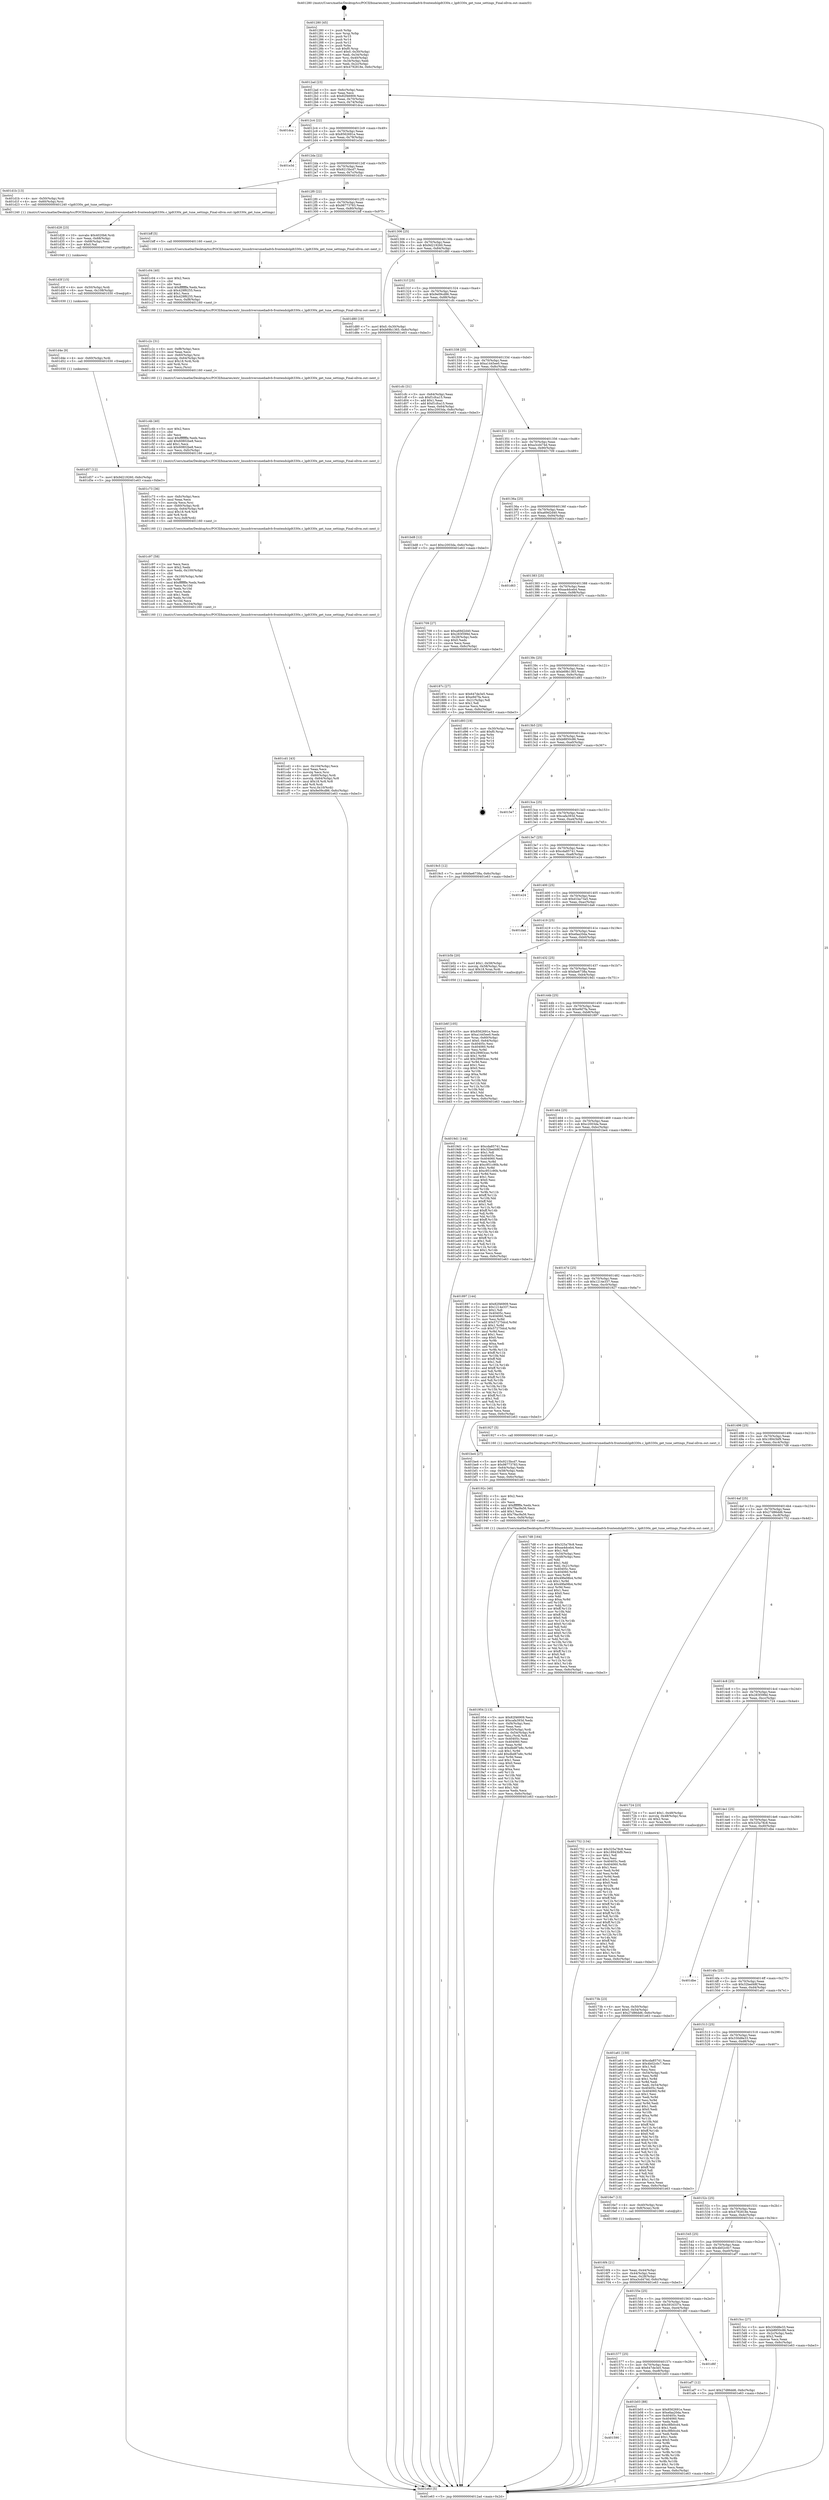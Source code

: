 digraph "0x401280" {
  label = "0x401280 (/mnt/c/Users/mathe/Desktop/tcc/POCII/binaries/extr_linuxdriversmediadvb-frontendslgdt330x.c_lgdt330x_get_tune_settings_Final-ollvm.out::main(0))"
  labelloc = "t"
  node[shape=record]

  Entry [label="",width=0.3,height=0.3,shape=circle,fillcolor=black,style=filled]
  "0x4012ad" [label="{
     0x4012ad [23]\l
     | [instrs]\l
     &nbsp;&nbsp;0x4012ad \<+3\>: mov -0x6c(%rbp),%eax\l
     &nbsp;&nbsp;0x4012b0 \<+2\>: mov %eax,%ecx\l
     &nbsp;&nbsp;0x4012b2 \<+6\>: sub $0x82f46909,%ecx\l
     &nbsp;&nbsp;0x4012b8 \<+3\>: mov %eax,-0x70(%rbp)\l
     &nbsp;&nbsp;0x4012bb \<+3\>: mov %ecx,-0x74(%rbp)\l
     &nbsp;&nbsp;0x4012be \<+6\>: je 0000000000401dca \<main+0xb4a\>\l
  }"]
  "0x401dca" [label="{
     0x401dca\l
  }", style=dashed]
  "0x4012c4" [label="{
     0x4012c4 [22]\l
     | [instrs]\l
     &nbsp;&nbsp;0x4012c4 \<+5\>: jmp 00000000004012c9 \<main+0x49\>\l
     &nbsp;&nbsp;0x4012c9 \<+3\>: mov -0x70(%rbp),%eax\l
     &nbsp;&nbsp;0x4012cc \<+5\>: sub $0x8562691e,%eax\l
     &nbsp;&nbsp;0x4012d1 \<+3\>: mov %eax,-0x78(%rbp)\l
     &nbsp;&nbsp;0x4012d4 \<+6\>: je 0000000000401e3d \<main+0xbbd\>\l
  }"]
  Exit [label="",width=0.3,height=0.3,shape=circle,fillcolor=black,style=filled,peripheries=2]
  "0x401e3d" [label="{
     0x401e3d\l
  }", style=dashed]
  "0x4012da" [label="{
     0x4012da [22]\l
     | [instrs]\l
     &nbsp;&nbsp;0x4012da \<+5\>: jmp 00000000004012df \<main+0x5f\>\l
     &nbsp;&nbsp;0x4012df \<+3\>: mov -0x70(%rbp),%eax\l
     &nbsp;&nbsp;0x4012e2 \<+5\>: sub $0x9215bcd7,%eax\l
     &nbsp;&nbsp;0x4012e7 \<+3\>: mov %eax,-0x7c(%rbp)\l
     &nbsp;&nbsp;0x4012ea \<+6\>: je 0000000000401d1b \<main+0xa9b\>\l
  }"]
  "0x401d57" [label="{
     0x401d57 [12]\l
     | [instrs]\l
     &nbsp;&nbsp;0x401d57 \<+7\>: movl $0x9d219260,-0x6c(%rbp)\l
     &nbsp;&nbsp;0x401d5e \<+5\>: jmp 0000000000401e63 \<main+0xbe3\>\l
  }"]
  "0x401d1b" [label="{
     0x401d1b [13]\l
     | [instrs]\l
     &nbsp;&nbsp;0x401d1b \<+4\>: mov -0x50(%rbp),%rdi\l
     &nbsp;&nbsp;0x401d1f \<+4\>: mov -0x60(%rbp),%rsi\l
     &nbsp;&nbsp;0x401d23 \<+5\>: call 0000000000401240 \<lgdt330x_get_tune_settings\>\l
     | [calls]\l
     &nbsp;&nbsp;0x401240 \{1\} (/mnt/c/Users/mathe/Desktop/tcc/POCII/binaries/extr_linuxdriversmediadvb-frontendslgdt330x.c_lgdt330x_get_tune_settings_Final-ollvm.out::lgdt330x_get_tune_settings)\l
  }"]
  "0x4012f0" [label="{
     0x4012f0 [22]\l
     | [instrs]\l
     &nbsp;&nbsp;0x4012f0 \<+5\>: jmp 00000000004012f5 \<main+0x75\>\l
     &nbsp;&nbsp;0x4012f5 \<+3\>: mov -0x70(%rbp),%eax\l
     &nbsp;&nbsp;0x4012f8 \<+5\>: sub $0x98773783,%eax\l
     &nbsp;&nbsp;0x4012fd \<+3\>: mov %eax,-0x80(%rbp)\l
     &nbsp;&nbsp;0x401300 \<+6\>: je 0000000000401bff \<main+0x97f\>\l
  }"]
  "0x401d4e" [label="{
     0x401d4e [9]\l
     | [instrs]\l
     &nbsp;&nbsp;0x401d4e \<+4\>: mov -0x60(%rbp),%rdi\l
     &nbsp;&nbsp;0x401d52 \<+5\>: call 0000000000401030 \<free@plt\>\l
     | [calls]\l
     &nbsp;&nbsp;0x401030 \{1\} (unknown)\l
  }"]
  "0x401bff" [label="{
     0x401bff [5]\l
     | [instrs]\l
     &nbsp;&nbsp;0x401bff \<+5\>: call 0000000000401160 \<next_i\>\l
     | [calls]\l
     &nbsp;&nbsp;0x401160 \{1\} (/mnt/c/Users/mathe/Desktop/tcc/POCII/binaries/extr_linuxdriversmediadvb-frontendslgdt330x.c_lgdt330x_get_tune_settings_Final-ollvm.out::next_i)\l
  }"]
  "0x401306" [label="{
     0x401306 [25]\l
     | [instrs]\l
     &nbsp;&nbsp;0x401306 \<+5\>: jmp 000000000040130b \<main+0x8b\>\l
     &nbsp;&nbsp;0x40130b \<+3\>: mov -0x70(%rbp),%eax\l
     &nbsp;&nbsp;0x40130e \<+5\>: sub $0x9d219260,%eax\l
     &nbsp;&nbsp;0x401313 \<+6\>: mov %eax,-0x84(%rbp)\l
     &nbsp;&nbsp;0x401319 \<+6\>: je 0000000000401d80 \<main+0xb00\>\l
  }"]
  "0x401d3f" [label="{
     0x401d3f [15]\l
     | [instrs]\l
     &nbsp;&nbsp;0x401d3f \<+4\>: mov -0x50(%rbp),%rdi\l
     &nbsp;&nbsp;0x401d43 \<+6\>: mov %eax,-0x108(%rbp)\l
     &nbsp;&nbsp;0x401d49 \<+5\>: call 0000000000401030 \<free@plt\>\l
     | [calls]\l
     &nbsp;&nbsp;0x401030 \{1\} (unknown)\l
  }"]
  "0x401d80" [label="{
     0x401d80 [19]\l
     | [instrs]\l
     &nbsp;&nbsp;0x401d80 \<+7\>: movl $0x0,-0x30(%rbp)\l
     &nbsp;&nbsp;0x401d87 \<+7\>: movl $0xb69b1365,-0x6c(%rbp)\l
     &nbsp;&nbsp;0x401d8e \<+5\>: jmp 0000000000401e63 \<main+0xbe3\>\l
  }"]
  "0x40131f" [label="{
     0x40131f [25]\l
     | [instrs]\l
     &nbsp;&nbsp;0x40131f \<+5\>: jmp 0000000000401324 \<main+0xa4\>\l
     &nbsp;&nbsp;0x401324 \<+3\>: mov -0x70(%rbp),%eax\l
     &nbsp;&nbsp;0x401327 \<+5\>: sub $0x9e09cd86,%eax\l
     &nbsp;&nbsp;0x40132c \<+6\>: mov %eax,-0x88(%rbp)\l
     &nbsp;&nbsp;0x401332 \<+6\>: je 0000000000401cfc \<main+0xa7c\>\l
  }"]
  "0x401d28" [label="{
     0x401d28 [23]\l
     | [instrs]\l
     &nbsp;&nbsp;0x401d28 \<+10\>: movabs $0x4020b6,%rdi\l
     &nbsp;&nbsp;0x401d32 \<+3\>: mov %eax,-0x68(%rbp)\l
     &nbsp;&nbsp;0x401d35 \<+3\>: mov -0x68(%rbp),%esi\l
     &nbsp;&nbsp;0x401d38 \<+2\>: mov $0x0,%al\l
     &nbsp;&nbsp;0x401d3a \<+5\>: call 0000000000401040 \<printf@plt\>\l
     | [calls]\l
     &nbsp;&nbsp;0x401040 \{1\} (unknown)\l
  }"]
  "0x401cfc" [label="{
     0x401cfc [31]\l
     | [instrs]\l
     &nbsp;&nbsp;0x401cfc \<+3\>: mov -0x64(%rbp),%eax\l
     &nbsp;&nbsp;0x401cff \<+5\>: sub $0xf1cfca15,%eax\l
     &nbsp;&nbsp;0x401d04 \<+3\>: add $0x1,%eax\l
     &nbsp;&nbsp;0x401d07 \<+5\>: add $0xf1cfca15,%eax\l
     &nbsp;&nbsp;0x401d0c \<+3\>: mov %eax,-0x64(%rbp)\l
     &nbsp;&nbsp;0x401d0f \<+7\>: movl $0xc2003da,-0x6c(%rbp)\l
     &nbsp;&nbsp;0x401d16 \<+5\>: jmp 0000000000401e63 \<main+0xbe3\>\l
  }"]
  "0x401338" [label="{
     0x401338 [25]\l
     | [instrs]\l
     &nbsp;&nbsp;0x401338 \<+5\>: jmp 000000000040133d \<main+0xbd\>\l
     &nbsp;&nbsp;0x40133d \<+3\>: mov -0x70(%rbp),%eax\l
     &nbsp;&nbsp;0x401340 \<+5\>: sub $0xa1445ee0,%eax\l
     &nbsp;&nbsp;0x401345 \<+6\>: mov %eax,-0x8c(%rbp)\l
     &nbsp;&nbsp;0x40134b \<+6\>: je 0000000000401bd8 \<main+0x958\>\l
  }"]
  "0x401cd1" [label="{
     0x401cd1 [43]\l
     | [instrs]\l
     &nbsp;&nbsp;0x401cd1 \<+6\>: mov -0x104(%rbp),%ecx\l
     &nbsp;&nbsp;0x401cd7 \<+3\>: imul %eax,%ecx\l
     &nbsp;&nbsp;0x401cda \<+3\>: movslq %ecx,%rsi\l
     &nbsp;&nbsp;0x401cdd \<+4\>: mov -0x60(%rbp),%rdi\l
     &nbsp;&nbsp;0x401ce1 \<+4\>: movslq -0x64(%rbp),%r8\l
     &nbsp;&nbsp;0x401ce5 \<+4\>: imul $0x18,%r8,%r8\l
     &nbsp;&nbsp;0x401ce9 \<+3\>: add %r8,%rdi\l
     &nbsp;&nbsp;0x401cec \<+4\>: mov %rsi,0x10(%rdi)\l
     &nbsp;&nbsp;0x401cf0 \<+7\>: movl $0x9e09cd86,-0x6c(%rbp)\l
     &nbsp;&nbsp;0x401cf7 \<+5\>: jmp 0000000000401e63 \<main+0xbe3\>\l
  }"]
  "0x401bd8" [label="{
     0x401bd8 [12]\l
     | [instrs]\l
     &nbsp;&nbsp;0x401bd8 \<+7\>: movl $0xc2003da,-0x6c(%rbp)\l
     &nbsp;&nbsp;0x401bdf \<+5\>: jmp 0000000000401e63 \<main+0xbe3\>\l
  }"]
  "0x401351" [label="{
     0x401351 [25]\l
     | [instrs]\l
     &nbsp;&nbsp;0x401351 \<+5\>: jmp 0000000000401356 \<main+0xd6\>\l
     &nbsp;&nbsp;0x401356 \<+3\>: mov -0x70(%rbp),%eax\l
     &nbsp;&nbsp;0x401359 \<+5\>: sub $0xa3cd474d,%eax\l
     &nbsp;&nbsp;0x40135e \<+6\>: mov %eax,-0x90(%rbp)\l
     &nbsp;&nbsp;0x401364 \<+6\>: je 0000000000401709 \<main+0x489\>\l
  }"]
  "0x401c97" [label="{
     0x401c97 [58]\l
     | [instrs]\l
     &nbsp;&nbsp;0x401c97 \<+2\>: xor %ecx,%ecx\l
     &nbsp;&nbsp;0x401c99 \<+5\>: mov $0x2,%edx\l
     &nbsp;&nbsp;0x401c9e \<+6\>: mov %edx,-0x100(%rbp)\l
     &nbsp;&nbsp;0x401ca4 \<+1\>: cltd\l
     &nbsp;&nbsp;0x401ca5 \<+7\>: mov -0x100(%rbp),%r9d\l
     &nbsp;&nbsp;0x401cac \<+3\>: idiv %r9d\l
     &nbsp;&nbsp;0x401caf \<+6\>: imul $0xfffffffe,%edx,%edx\l
     &nbsp;&nbsp;0x401cb5 \<+3\>: mov %ecx,%r10d\l
     &nbsp;&nbsp;0x401cb8 \<+3\>: sub %edx,%r10d\l
     &nbsp;&nbsp;0x401cbb \<+2\>: mov %ecx,%edx\l
     &nbsp;&nbsp;0x401cbd \<+3\>: sub $0x1,%edx\l
     &nbsp;&nbsp;0x401cc0 \<+3\>: add %edx,%r10d\l
     &nbsp;&nbsp;0x401cc3 \<+3\>: sub %r10d,%ecx\l
     &nbsp;&nbsp;0x401cc6 \<+6\>: mov %ecx,-0x104(%rbp)\l
     &nbsp;&nbsp;0x401ccc \<+5\>: call 0000000000401160 \<next_i\>\l
     | [calls]\l
     &nbsp;&nbsp;0x401160 \{1\} (/mnt/c/Users/mathe/Desktop/tcc/POCII/binaries/extr_linuxdriversmediadvb-frontendslgdt330x.c_lgdt330x_get_tune_settings_Final-ollvm.out::next_i)\l
  }"]
  "0x401709" [label="{
     0x401709 [27]\l
     | [instrs]\l
     &nbsp;&nbsp;0x401709 \<+5\>: mov $0xa69d2d40,%eax\l
     &nbsp;&nbsp;0x40170e \<+5\>: mov $0x283f399d,%ecx\l
     &nbsp;&nbsp;0x401713 \<+3\>: mov -0x28(%rbp),%edx\l
     &nbsp;&nbsp;0x401716 \<+3\>: cmp $0x0,%edx\l
     &nbsp;&nbsp;0x401719 \<+3\>: cmove %ecx,%eax\l
     &nbsp;&nbsp;0x40171c \<+3\>: mov %eax,-0x6c(%rbp)\l
     &nbsp;&nbsp;0x40171f \<+5\>: jmp 0000000000401e63 \<main+0xbe3\>\l
  }"]
  "0x40136a" [label="{
     0x40136a [25]\l
     | [instrs]\l
     &nbsp;&nbsp;0x40136a \<+5\>: jmp 000000000040136f \<main+0xef\>\l
     &nbsp;&nbsp;0x40136f \<+3\>: mov -0x70(%rbp),%eax\l
     &nbsp;&nbsp;0x401372 \<+5\>: sub $0xa69d2d40,%eax\l
     &nbsp;&nbsp;0x401377 \<+6\>: mov %eax,-0x94(%rbp)\l
     &nbsp;&nbsp;0x40137d \<+6\>: je 0000000000401d63 \<main+0xae3\>\l
  }"]
  "0x401c73" [label="{
     0x401c73 [36]\l
     | [instrs]\l
     &nbsp;&nbsp;0x401c73 \<+6\>: mov -0xfc(%rbp),%ecx\l
     &nbsp;&nbsp;0x401c79 \<+3\>: imul %eax,%ecx\l
     &nbsp;&nbsp;0x401c7c \<+3\>: movslq %ecx,%rsi\l
     &nbsp;&nbsp;0x401c7f \<+4\>: mov -0x60(%rbp),%rdi\l
     &nbsp;&nbsp;0x401c83 \<+4\>: movslq -0x64(%rbp),%r8\l
     &nbsp;&nbsp;0x401c87 \<+4\>: imul $0x18,%r8,%r8\l
     &nbsp;&nbsp;0x401c8b \<+3\>: add %r8,%rdi\l
     &nbsp;&nbsp;0x401c8e \<+4\>: mov %rsi,0x8(%rdi)\l
     &nbsp;&nbsp;0x401c92 \<+5\>: call 0000000000401160 \<next_i\>\l
     | [calls]\l
     &nbsp;&nbsp;0x401160 \{1\} (/mnt/c/Users/mathe/Desktop/tcc/POCII/binaries/extr_linuxdriversmediadvb-frontendslgdt330x.c_lgdt330x_get_tune_settings_Final-ollvm.out::next_i)\l
  }"]
  "0x401d63" [label="{
     0x401d63\l
  }", style=dashed]
  "0x401383" [label="{
     0x401383 [25]\l
     | [instrs]\l
     &nbsp;&nbsp;0x401383 \<+5\>: jmp 0000000000401388 \<main+0x108\>\l
     &nbsp;&nbsp;0x401388 \<+3\>: mov -0x70(%rbp),%eax\l
     &nbsp;&nbsp;0x40138b \<+5\>: sub $0xaa4dceb4,%eax\l
     &nbsp;&nbsp;0x401390 \<+6\>: mov %eax,-0x98(%rbp)\l
     &nbsp;&nbsp;0x401396 \<+6\>: je 000000000040187c \<main+0x5fc\>\l
  }"]
  "0x401c4b" [label="{
     0x401c4b [40]\l
     | [instrs]\l
     &nbsp;&nbsp;0x401c4b \<+5\>: mov $0x2,%ecx\l
     &nbsp;&nbsp;0x401c50 \<+1\>: cltd\l
     &nbsp;&nbsp;0x401c51 \<+2\>: idiv %ecx\l
     &nbsp;&nbsp;0x401c53 \<+6\>: imul $0xfffffffe,%edx,%ecx\l
     &nbsp;&nbsp;0x401c59 \<+6\>: add $0x60802be8,%ecx\l
     &nbsp;&nbsp;0x401c5f \<+3\>: add $0x1,%ecx\l
     &nbsp;&nbsp;0x401c62 \<+6\>: sub $0x60802be8,%ecx\l
     &nbsp;&nbsp;0x401c68 \<+6\>: mov %ecx,-0xfc(%rbp)\l
     &nbsp;&nbsp;0x401c6e \<+5\>: call 0000000000401160 \<next_i\>\l
     | [calls]\l
     &nbsp;&nbsp;0x401160 \{1\} (/mnt/c/Users/mathe/Desktop/tcc/POCII/binaries/extr_linuxdriversmediadvb-frontendslgdt330x.c_lgdt330x_get_tune_settings_Final-ollvm.out::next_i)\l
  }"]
  "0x40187c" [label="{
     0x40187c [27]\l
     | [instrs]\l
     &nbsp;&nbsp;0x40187c \<+5\>: mov $0x647de3e5,%eax\l
     &nbsp;&nbsp;0x401881 \<+5\>: mov $0xe9d7fa,%ecx\l
     &nbsp;&nbsp;0x401886 \<+3\>: mov -0x21(%rbp),%dl\l
     &nbsp;&nbsp;0x401889 \<+3\>: test $0x1,%dl\l
     &nbsp;&nbsp;0x40188c \<+3\>: cmovne %ecx,%eax\l
     &nbsp;&nbsp;0x40188f \<+3\>: mov %eax,-0x6c(%rbp)\l
     &nbsp;&nbsp;0x401892 \<+5\>: jmp 0000000000401e63 \<main+0xbe3\>\l
  }"]
  "0x40139c" [label="{
     0x40139c [25]\l
     | [instrs]\l
     &nbsp;&nbsp;0x40139c \<+5\>: jmp 00000000004013a1 \<main+0x121\>\l
     &nbsp;&nbsp;0x4013a1 \<+3\>: mov -0x70(%rbp),%eax\l
     &nbsp;&nbsp;0x4013a4 \<+5\>: sub $0xb69b1365,%eax\l
     &nbsp;&nbsp;0x4013a9 \<+6\>: mov %eax,-0x9c(%rbp)\l
     &nbsp;&nbsp;0x4013af \<+6\>: je 0000000000401d93 \<main+0xb13\>\l
  }"]
  "0x401c2c" [label="{
     0x401c2c [31]\l
     | [instrs]\l
     &nbsp;&nbsp;0x401c2c \<+6\>: mov -0xf8(%rbp),%ecx\l
     &nbsp;&nbsp;0x401c32 \<+3\>: imul %eax,%ecx\l
     &nbsp;&nbsp;0x401c35 \<+4\>: mov -0x60(%rbp),%rsi\l
     &nbsp;&nbsp;0x401c39 \<+4\>: movslq -0x64(%rbp),%rdi\l
     &nbsp;&nbsp;0x401c3d \<+4\>: imul $0x18,%rdi,%rdi\l
     &nbsp;&nbsp;0x401c41 \<+3\>: add %rdi,%rsi\l
     &nbsp;&nbsp;0x401c44 \<+2\>: mov %ecx,(%rsi)\l
     &nbsp;&nbsp;0x401c46 \<+5\>: call 0000000000401160 \<next_i\>\l
     | [calls]\l
     &nbsp;&nbsp;0x401160 \{1\} (/mnt/c/Users/mathe/Desktop/tcc/POCII/binaries/extr_linuxdriversmediadvb-frontendslgdt330x.c_lgdt330x_get_tune_settings_Final-ollvm.out::next_i)\l
  }"]
  "0x401d93" [label="{
     0x401d93 [19]\l
     | [instrs]\l
     &nbsp;&nbsp;0x401d93 \<+3\>: mov -0x30(%rbp),%eax\l
     &nbsp;&nbsp;0x401d96 \<+7\>: add $0xf0,%rsp\l
     &nbsp;&nbsp;0x401d9d \<+1\>: pop %rbx\l
     &nbsp;&nbsp;0x401d9e \<+2\>: pop %r12\l
     &nbsp;&nbsp;0x401da0 \<+2\>: pop %r14\l
     &nbsp;&nbsp;0x401da2 \<+2\>: pop %r15\l
     &nbsp;&nbsp;0x401da4 \<+1\>: pop %rbp\l
     &nbsp;&nbsp;0x401da5 \<+1\>: ret\l
  }"]
  "0x4013b5" [label="{
     0x4013b5 [25]\l
     | [instrs]\l
     &nbsp;&nbsp;0x4013b5 \<+5\>: jmp 00000000004013ba \<main+0x13a\>\l
     &nbsp;&nbsp;0x4013ba \<+3\>: mov -0x70(%rbp),%eax\l
     &nbsp;&nbsp;0x4013bd \<+5\>: sub $0xb8850c86,%eax\l
     &nbsp;&nbsp;0x4013c2 \<+6\>: mov %eax,-0xa0(%rbp)\l
     &nbsp;&nbsp;0x4013c8 \<+6\>: je 00000000004015e7 \<main+0x367\>\l
  }"]
  "0x401c04" [label="{
     0x401c04 [40]\l
     | [instrs]\l
     &nbsp;&nbsp;0x401c04 \<+5\>: mov $0x2,%ecx\l
     &nbsp;&nbsp;0x401c09 \<+1\>: cltd\l
     &nbsp;&nbsp;0x401c0a \<+2\>: idiv %ecx\l
     &nbsp;&nbsp;0x401c0c \<+6\>: imul $0xfffffffe,%edx,%ecx\l
     &nbsp;&nbsp;0x401c12 \<+6\>: sub $0x429f6255,%ecx\l
     &nbsp;&nbsp;0x401c18 \<+3\>: add $0x1,%ecx\l
     &nbsp;&nbsp;0x401c1b \<+6\>: add $0x429f6255,%ecx\l
     &nbsp;&nbsp;0x401c21 \<+6\>: mov %ecx,-0xf8(%rbp)\l
     &nbsp;&nbsp;0x401c27 \<+5\>: call 0000000000401160 \<next_i\>\l
     | [calls]\l
     &nbsp;&nbsp;0x401160 \{1\} (/mnt/c/Users/mathe/Desktop/tcc/POCII/binaries/extr_linuxdriversmediadvb-frontendslgdt330x.c_lgdt330x_get_tune_settings_Final-ollvm.out::next_i)\l
  }"]
  "0x4015e7" [label="{
     0x4015e7\l
  }", style=dashed]
  "0x4013ce" [label="{
     0x4013ce [25]\l
     | [instrs]\l
     &nbsp;&nbsp;0x4013ce \<+5\>: jmp 00000000004013d3 \<main+0x153\>\l
     &nbsp;&nbsp;0x4013d3 \<+3\>: mov -0x70(%rbp),%eax\l
     &nbsp;&nbsp;0x4013d6 \<+5\>: sub $0xcafa393d,%eax\l
     &nbsp;&nbsp;0x4013db \<+6\>: mov %eax,-0xa4(%rbp)\l
     &nbsp;&nbsp;0x4013e1 \<+6\>: je 00000000004019c5 \<main+0x745\>\l
  }"]
  "0x401b6f" [label="{
     0x401b6f [105]\l
     | [instrs]\l
     &nbsp;&nbsp;0x401b6f \<+5\>: mov $0x8562691e,%ecx\l
     &nbsp;&nbsp;0x401b74 \<+5\>: mov $0xa1445ee0,%edx\l
     &nbsp;&nbsp;0x401b79 \<+4\>: mov %rax,-0x60(%rbp)\l
     &nbsp;&nbsp;0x401b7d \<+7\>: movl $0x0,-0x64(%rbp)\l
     &nbsp;&nbsp;0x401b84 \<+7\>: mov 0x40405c,%esi\l
     &nbsp;&nbsp;0x401b8b \<+8\>: mov 0x404060,%r8d\l
     &nbsp;&nbsp;0x401b93 \<+3\>: mov %esi,%r9d\l
     &nbsp;&nbsp;0x401b96 \<+7\>: sub $0x29983cec,%r9d\l
     &nbsp;&nbsp;0x401b9d \<+4\>: sub $0x1,%r9d\l
     &nbsp;&nbsp;0x401ba1 \<+7\>: add $0x29983cec,%r9d\l
     &nbsp;&nbsp;0x401ba8 \<+4\>: imul %r9d,%esi\l
     &nbsp;&nbsp;0x401bac \<+3\>: and $0x1,%esi\l
     &nbsp;&nbsp;0x401baf \<+3\>: cmp $0x0,%esi\l
     &nbsp;&nbsp;0x401bb2 \<+4\>: sete %r10b\l
     &nbsp;&nbsp;0x401bb6 \<+4\>: cmp $0xa,%r8d\l
     &nbsp;&nbsp;0x401bba \<+4\>: setl %r11b\l
     &nbsp;&nbsp;0x401bbe \<+3\>: mov %r10b,%bl\l
     &nbsp;&nbsp;0x401bc1 \<+3\>: and %r11b,%bl\l
     &nbsp;&nbsp;0x401bc4 \<+3\>: xor %r11b,%r10b\l
     &nbsp;&nbsp;0x401bc7 \<+3\>: or %r10b,%bl\l
     &nbsp;&nbsp;0x401bca \<+3\>: test $0x1,%bl\l
     &nbsp;&nbsp;0x401bcd \<+3\>: cmovne %edx,%ecx\l
     &nbsp;&nbsp;0x401bd0 \<+3\>: mov %ecx,-0x6c(%rbp)\l
     &nbsp;&nbsp;0x401bd3 \<+5\>: jmp 0000000000401e63 \<main+0xbe3\>\l
  }"]
  "0x4019c5" [label="{
     0x4019c5 [12]\l
     | [instrs]\l
     &nbsp;&nbsp;0x4019c5 \<+7\>: movl $0xfae6738a,-0x6c(%rbp)\l
     &nbsp;&nbsp;0x4019cc \<+5\>: jmp 0000000000401e63 \<main+0xbe3\>\l
  }"]
  "0x4013e7" [label="{
     0x4013e7 [25]\l
     | [instrs]\l
     &nbsp;&nbsp;0x4013e7 \<+5\>: jmp 00000000004013ec \<main+0x16c\>\l
     &nbsp;&nbsp;0x4013ec \<+3\>: mov -0x70(%rbp),%eax\l
     &nbsp;&nbsp;0x4013ef \<+5\>: sub $0xcda85741,%eax\l
     &nbsp;&nbsp;0x4013f4 \<+6\>: mov %eax,-0xa8(%rbp)\l
     &nbsp;&nbsp;0x4013fa \<+6\>: je 0000000000401e24 \<main+0xba4\>\l
  }"]
  "0x401590" [label="{
     0x401590\l
  }", style=dashed]
  "0x401e24" [label="{
     0x401e24\l
  }", style=dashed]
  "0x401400" [label="{
     0x401400 [25]\l
     | [instrs]\l
     &nbsp;&nbsp;0x401400 \<+5\>: jmp 0000000000401405 \<main+0x185\>\l
     &nbsp;&nbsp;0x401405 \<+3\>: mov -0x70(%rbp),%eax\l
     &nbsp;&nbsp;0x401408 \<+5\>: sub $0xd1ba73a5,%eax\l
     &nbsp;&nbsp;0x40140d \<+6\>: mov %eax,-0xac(%rbp)\l
     &nbsp;&nbsp;0x401413 \<+6\>: je 0000000000401da6 \<main+0xb26\>\l
  }"]
  "0x401b03" [label="{
     0x401b03 [88]\l
     | [instrs]\l
     &nbsp;&nbsp;0x401b03 \<+5\>: mov $0x8562691e,%eax\l
     &nbsp;&nbsp;0x401b08 \<+5\>: mov $0xefaa20da,%ecx\l
     &nbsp;&nbsp;0x401b0d \<+7\>: mov 0x40405c,%edx\l
     &nbsp;&nbsp;0x401b14 \<+7\>: mov 0x404060,%esi\l
     &nbsp;&nbsp;0x401b1b \<+2\>: mov %edx,%edi\l
     &nbsp;&nbsp;0x401b1d \<+6\>: add $0xc8fb0cd4,%edi\l
     &nbsp;&nbsp;0x401b23 \<+3\>: sub $0x1,%edi\l
     &nbsp;&nbsp;0x401b26 \<+6\>: sub $0xc8fb0cd4,%edi\l
     &nbsp;&nbsp;0x401b2c \<+3\>: imul %edi,%edx\l
     &nbsp;&nbsp;0x401b2f \<+3\>: and $0x1,%edx\l
     &nbsp;&nbsp;0x401b32 \<+3\>: cmp $0x0,%edx\l
     &nbsp;&nbsp;0x401b35 \<+4\>: sete %r8b\l
     &nbsp;&nbsp;0x401b39 \<+3\>: cmp $0xa,%esi\l
     &nbsp;&nbsp;0x401b3c \<+4\>: setl %r9b\l
     &nbsp;&nbsp;0x401b40 \<+3\>: mov %r8b,%r10b\l
     &nbsp;&nbsp;0x401b43 \<+3\>: and %r9b,%r10b\l
     &nbsp;&nbsp;0x401b46 \<+3\>: xor %r9b,%r8b\l
     &nbsp;&nbsp;0x401b49 \<+3\>: or %r8b,%r10b\l
     &nbsp;&nbsp;0x401b4c \<+4\>: test $0x1,%r10b\l
     &nbsp;&nbsp;0x401b50 \<+3\>: cmovne %ecx,%eax\l
     &nbsp;&nbsp;0x401b53 \<+3\>: mov %eax,-0x6c(%rbp)\l
     &nbsp;&nbsp;0x401b56 \<+5\>: jmp 0000000000401e63 \<main+0xbe3\>\l
  }"]
  "0x401da6" [label="{
     0x401da6\l
  }", style=dashed]
  "0x401419" [label="{
     0x401419 [25]\l
     | [instrs]\l
     &nbsp;&nbsp;0x401419 \<+5\>: jmp 000000000040141e \<main+0x19e\>\l
     &nbsp;&nbsp;0x40141e \<+3\>: mov -0x70(%rbp),%eax\l
     &nbsp;&nbsp;0x401421 \<+5\>: sub $0xefaa20da,%eax\l
     &nbsp;&nbsp;0x401426 \<+6\>: mov %eax,-0xb0(%rbp)\l
     &nbsp;&nbsp;0x40142c \<+6\>: je 0000000000401b5b \<main+0x8db\>\l
  }"]
  "0x401577" [label="{
     0x401577 [25]\l
     | [instrs]\l
     &nbsp;&nbsp;0x401577 \<+5\>: jmp 000000000040157c \<main+0x2fc\>\l
     &nbsp;&nbsp;0x40157c \<+3\>: mov -0x70(%rbp),%eax\l
     &nbsp;&nbsp;0x40157f \<+5\>: sub $0x647de3e5,%eax\l
     &nbsp;&nbsp;0x401584 \<+6\>: mov %eax,-0xe8(%rbp)\l
     &nbsp;&nbsp;0x40158a \<+6\>: je 0000000000401b03 \<main+0x883\>\l
  }"]
  "0x401b5b" [label="{
     0x401b5b [20]\l
     | [instrs]\l
     &nbsp;&nbsp;0x401b5b \<+7\>: movl $0x1,-0x58(%rbp)\l
     &nbsp;&nbsp;0x401b62 \<+4\>: movslq -0x58(%rbp),%rax\l
     &nbsp;&nbsp;0x401b66 \<+4\>: imul $0x18,%rax,%rdi\l
     &nbsp;&nbsp;0x401b6a \<+5\>: call 0000000000401050 \<malloc@plt\>\l
     | [calls]\l
     &nbsp;&nbsp;0x401050 \{1\} (unknown)\l
  }"]
  "0x401432" [label="{
     0x401432 [25]\l
     | [instrs]\l
     &nbsp;&nbsp;0x401432 \<+5\>: jmp 0000000000401437 \<main+0x1b7\>\l
     &nbsp;&nbsp;0x401437 \<+3\>: mov -0x70(%rbp),%eax\l
     &nbsp;&nbsp;0x40143a \<+5\>: sub $0xfae6738a,%eax\l
     &nbsp;&nbsp;0x40143f \<+6\>: mov %eax,-0xb4(%rbp)\l
     &nbsp;&nbsp;0x401445 \<+6\>: je 00000000004019d1 \<main+0x751\>\l
  }"]
  "0x401d6f" [label="{
     0x401d6f\l
  }", style=dashed]
  "0x4019d1" [label="{
     0x4019d1 [144]\l
     | [instrs]\l
     &nbsp;&nbsp;0x4019d1 \<+5\>: mov $0xcda85741,%eax\l
     &nbsp;&nbsp;0x4019d6 \<+5\>: mov $0x32bed48f,%ecx\l
     &nbsp;&nbsp;0x4019db \<+2\>: mov $0x1,%dl\l
     &nbsp;&nbsp;0x4019dd \<+7\>: mov 0x40405c,%esi\l
     &nbsp;&nbsp;0x4019e4 \<+7\>: mov 0x404060,%edi\l
     &nbsp;&nbsp;0x4019eb \<+3\>: mov %esi,%r8d\l
     &nbsp;&nbsp;0x4019ee \<+7\>: add $0xc951c90b,%r8d\l
     &nbsp;&nbsp;0x4019f5 \<+4\>: sub $0x1,%r8d\l
     &nbsp;&nbsp;0x4019f9 \<+7\>: sub $0xc951c90b,%r8d\l
     &nbsp;&nbsp;0x401a00 \<+4\>: imul %r8d,%esi\l
     &nbsp;&nbsp;0x401a04 \<+3\>: and $0x1,%esi\l
     &nbsp;&nbsp;0x401a07 \<+3\>: cmp $0x0,%esi\l
     &nbsp;&nbsp;0x401a0a \<+4\>: sete %r9b\l
     &nbsp;&nbsp;0x401a0e \<+3\>: cmp $0xa,%edi\l
     &nbsp;&nbsp;0x401a11 \<+4\>: setl %r10b\l
     &nbsp;&nbsp;0x401a15 \<+3\>: mov %r9b,%r11b\l
     &nbsp;&nbsp;0x401a18 \<+4\>: xor $0xff,%r11b\l
     &nbsp;&nbsp;0x401a1c \<+3\>: mov %r10b,%bl\l
     &nbsp;&nbsp;0x401a1f \<+3\>: xor $0xff,%bl\l
     &nbsp;&nbsp;0x401a22 \<+3\>: xor $0x1,%dl\l
     &nbsp;&nbsp;0x401a25 \<+3\>: mov %r11b,%r14b\l
     &nbsp;&nbsp;0x401a28 \<+4\>: and $0xff,%r14b\l
     &nbsp;&nbsp;0x401a2c \<+3\>: and %dl,%r9b\l
     &nbsp;&nbsp;0x401a2f \<+3\>: mov %bl,%r15b\l
     &nbsp;&nbsp;0x401a32 \<+4\>: and $0xff,%r15b\l
     &nbsp;&nbsp;0x401a36 \<+3\>: and %dl,%r10b\l
     &nbsp;&nbsp;0x401a39 \<+3\>: or %r9b,%r14b\l
     &nbsp;&nbsp;0x401a3c \<+3\>: or %r10b,%r15b\l
     &nbsp;&nbsp;0x401a3f \<+3\>: xor %r15b,%r14b\l
     &nbsp;&nbsp;0x401a42 \<+3\>: or %bl,%r11b\l
     &nbsp;&nbsp;0x401a45 \<+4\>: xor $0xff,%r11b\l
     &nbsp;&nbsp;0x401a49 \<+3\>: or $0x1,%dl\l
     &nbsp;&nbsp;0x401a4c \<+3\>: and %dl,%r11b\l
     &nbsp;&nbsp;0x401a4f \<+3\>: or %r11b,%r14b\l
     &nbsp;&nbsp;0x401a52 \<+4\>: test $0x1,%r14b\l
     &nbsp;&nbsp;0x401a56 \<+3\>: cmovne %ecx,%eax\l
     &nbsp;&nbsp;0x401a59 \<+3\>: mov %eax,-0x6c(%rbp)\l
     &nbsp;&nbsp;0x401a5c \<+5\>: jmp 0000000000401e63 \<main+0xbe3\>\l
  }"]
  "0x40144b" [label="{
     0x40144b [25]\l
     | [instrs]\l
     &nbsp;&nbsp;0x40144b \<+5\>: jmp 0000000000401450 \<main+0x1d0\>\l
     &nbsp;&nbsp;0x401450 \<+3\>: mov -0x70(%rbp),%eax\l
     &nbsp;&nbsp;0x401453 \<+5\>: sub $0xe9d7fa,%eax\l
     &nbsp;&nbsp;0x401458 \<+6\>: mov %eax,-0xb8(%rbp)\l
     &nbsp;&nbsp;0x40145e \<+6\>: je 0000000000401897 \<main+0x617\>\l
  }"]
  "0x40155e" [label="{
     0x40155e [25]\l
     | [instrs]\l
     &nbsp;&nbsp;0x40155e \<+5\>: jmp 0000000000401563 \<main+0x2e3\>\l
     &nbsp;&nbsp;0x401563 \<+3\>: mov -0x70(%rbp),%eax\l
     &nbsp;&nbsp;0x401566 \<+5\>: sub $0x5916337e,%eax\l
     &nbsp;&nbsp;0x40156b \<+6\>: mov %eax,-0xe4(%rbp)\l
     &nbsp;&nbsp;0x401571 \<+6\>: je 0000000000401d6f \<main+0xaef\>\l
  }"]
  "0x401897" [label="{
     0x401897 [144]\l
     | [instrs]\l
     &nbsp;&nbsp;0x401897 \<+5\>: mov $0x82f46909,%eax\l
     &nbsp;&nbsp;0x40189c \<+5\>: mov $0x1214e337,%ecx\l
     &nbsp;&nbsp;0x4018a1 \<+2\>: mov $0x1,%dl\l
     &nbsp;&nbsp;0x4018a3 \<+7\>: mov 0x40405c,%esi\l
     &nbsp;&nbsp;0x4018aa \<+7\>: mov 0x404060,%edi\l
     &nbsp;&nbsp;0x4018b1 \<+3\>: mov %esi,%r8d\l
     &nbsp;&nbsp;0x4018b4 \<+7\>: add $0x57275dcd,%r8d\l
     &nbsp;&nbsp;0x4018bb \<+4\>: sub $0x1,%r8d\l
     &nbsp;&nbsp;0x4018bf \<+7\>: sub $0x57275dcd,%r8d\l
     &nbsp;&nbsp;0x4018c6 \<+4\>: imul %r8d,%esi\l
     &nbsp;&nbsp;0x4018ca \<+3\>: and $0x1,%esi\l
     &nbsp;&nbsp;0x4018cd \<+3\>: cmp $0x0,%esi\l
     &nbsp;&nbsp;0x4018d0 \<+4\>: sete %r9b\l
     &nbsp;&nbsp;0x4018d4 \<+3\>: cmp $0xa,%edi\l
     &nbsp;&nbsp;0x4018d7 \<+4\>: setl %r10b\l
     &nbsp;&nbsp;0x4018db \<+3\>: mov %r9b,%r11b\l
     &nbsp;&nbsp;0x4018de \<+4\>: xor $0xff,%r11b\l
     &nbsp;&nbsp;0x4018e2 \<+3\>: mov %r10b,%bl\l
     &nbsp;&nbsp;0x4018e5 \<+3\>: xor $0xff,%bl\l
     &nbsp;&nbsp;0x4018e8 \<+3\>: xor $0x1,%dl\l
     &nbsp;&nbsp;0x4018eb \<+3\>: mov %r11b,%r14b\l
     &nbsp;&nbsp;0x4018ee \<+4\>: and $0xff,%r14b\l
     &nbsp;&nbsp;0x4018f2 \<+3\>: and %dl,%r9b\l
     &nbsp;&nbsp;0x4018f5 \<+3\>: mov %bl,%r15b\l
     &nbsp;&nbsp;0x4018f8 \<+4\>: and $0xff,%r15b\l
     &nbsp;&nbsp;0x4018fc \<+3\>: and %dl,%r10b\l
     &nbsp;&nbsp;0x4018ff \<+3\>: or %r9b,%r14b\l
     &nbsp;&nbsp;0x401902 \<+3\>: or %r10b,%r15b\l
     &nbsp;&nbsp;0x401905 \<+3\>: xor %r15b,%r14b\l
     &nbsp;&nbsp;0x401908 \<+3\>: or %bl,%r11b\l
     &nbsp;&nbsp;0x40190b \<+4\>: xor $0xff,%r11b\l
     &nbsp;&nbsp;0x40190f \<+3\>: or $0x1,%dl\l
     &nbsp;&nbsp;0x401912 \<+3\>: and %dl,%r11b\l
     &nbsp;&nbsp;0x401915 \<+3\>: or %r11b,%r14b\l
     &nbsp;&nbsp;0x401918 \<+4\>: test $0x1,%r14b\l
     &nbsp;&nbsp;0x40191c \<+3\>: cmovne %ecx,%eax\l
     &nbsp;&nbsp;0x40191f \<+3\>: mov %eax,-0x6c(%rbp)\l
     &nbsp;&nbsp;0x401922 \<+5\>: jmp 0000000000401e63 \<main+0xbe3\>\l
  }"]
  "0x401464" [label="{
     0x401464 [25]\l
     | [instrs]\l
     &nbsp;&nbsp;0x401464 \<+5\>: jmp 0000000000401469 \<main+0x1e9\>\l
     &nbsp;&nbsp;0x401469 \<+3\>: mov -0x70(%rbp),%eax\l
     &nbsp;&nbsp;0x40146c \<+5\>: sub $0xc2003da,%eax\l
     &nbsp;&nbsp;0x401471 \<+6\>: mov %eax,-0xbc(%rbp)\l
     &nbsp;&nbsp;0x401477 \<+6\>: je 0000000000401be4 \<main+0x964\>\l
  }"]
  "0x401af7" [label="{
     0x401af7 [12]\l
     | [instrs]\l
     &nbsp;&nbsp;0x401af7 \<+7\>: movl $0x27d86dd6,-0x6c(%rbp)\l
     &nbsp;&nbsp;0x401afe \<+5\>: jmp 0000000000401e63 \<main+0xbe3\>\l
  }"]
  "0x401be4" [label="{
     0x401be4 [27]\l
     | [instrs]\l
     &nbsp;&nbsp;0x401be4 \<+5\>: mov $0x9215bcd7,%eax\l
     &nbsp;&nbsp;0x401be9 \<+5\>: mov $0x98773783,%ecx\l
     &nbsp;&nbsp;0x401bee \<+3\>: mov -0x64(%rbp),%edx\l
     &nbsp;&nbsp;0x401bf1 \<+3\>: cmp -0x58(%rbp),%edx\l
     &nbsp;&nbsp;0x401bf4 \<+3\>: cmovl %ecx,%eax\l
     &nbsp;&nbsp;0x401bf7 \<+3\>: mov %eax,-0x6c(%rbp)\l
     &nbsp;&nbsp;0x401bfa \<+5\>: jmp 0000000000401e63 \<main+0xbe3\>\l
  }"]
  "0x40147d" [label="{
     0x40147d [25]\l
     | [instrs]\l
     &nbsp;&nbsp;0x40147d \<+5\>: jmp 0000000000401482 \<main+0x202\>\l
     &nbsp;&nbsp;0x401482 \<+3\>: mov -0x70(%rbp),%eax\l
     &nbsp;&nbsp;0x401485 \<+5\>: sub $0x1214e337,%eax\l
     &nbsp;&nbsp;0x40148a \<+6\>: mov %eax,-0xc0(%rbp)\l
     &nbsp;&nbsp;0x401490 \<+6\>: je 0000000000401927 \<main+0x6a7\>\l
  }"]
  "0x401954" [label="{
     0x401954 [113]\l
     | [instrs]\l
     &nbsp;&nbsp;0x401954 \<+5\>: mov $0x82f46909,%ecx\l
     &nbsp;&nbsp;0x401959 \<+5\>: mov $0xcafa393d,%edx\l
     &nbsp;&nbsp;0x40195e \<+6\>: mov -0xf4(%rbp),%esi\l
     &nbsp;&nbsp;0x401964 \<+3\>: imul %eax,%esi\l
     &nbsp;&nbsp;0x401967 \<+4\>: mov -0x50(%rbp),%rdi\l
     &nbsp;&nbsp;0x40196b \<+4\>: movslq -0x54(%rbp),%r8\l
     &nbsp;&nbsp;0x40196f \<+4\>: mov %esi,(%rdi,%r8,4)\l
     &nbsp;&nbsp;0x401973 \<+7\>: mov 0x40405c,%eax\l
     &nbsp;&nbsp;0x40197a \<+7\>: mov 0x404060,%esi\l
     &nbsp;&nbsp;0x401981 \<+3\>: mov %eax,%r9d\l
     &nbsp;&nbsp;0x401984 \<+7\>: sub $0xdbd87e8c,%r9d\l
     &nbsp;&nbsp;0x40198b \<+4\>: sub $0x1,%r9d\l
     &nbsp;&nbsp;0x40198f \<+7\>: add $0xdbd87e8c,%r9d\l
     &nbsp;&nbsp;0x401996 \<+4\>: imul %r9d,%eax\l
     &nbsp;&nbsp;0x40199a \<+3\>: and $0x1,%eax\l
     &nbsp;&nbsp;0x40199d \<+3\>: cmp $0x0,%eax\l
     &nbsp;&nbsp;0x4019a0 \<+4\>: sete %r10b\l
     &nbsp;&nbsp;0x4019a4 \<+3\>: cmp $0xa,%esi\l
     &nbsp;&nbsp;0x4019a7 \<+4\>: setl %r11b\l
     &nbsp;&nbsp;0x4019ab \<+3\>: mov %r10b,%bl\l
     &nbsp;&nbsp;0x4019ae \<+3\>: and %r11b,%bl\l
     &nbsp;&nbsp;0x4019b1 \<+3\>: xor %r11b,%r10b\l
     &nbsp;&nbsp;0x4019b4 \<+3\>: or %r10b,%bl\l
     &nbsp;&nbsp;0x4019b7 \<+3\>: test $0x1,%bl\l
     &nbsp;&nbsp;0x4019ba \<+3\>: cmovne %edx,%ecx\l
     &nbsp;&nbsp;0x4019bd \<+3\>: mov %ecx,-0x6c(%rbp)\l
     &nbsp;&nbsp;0x4019c0 \<+5\>: jmp 0000000000401e63 \<main+0xbe3\>\l
  }"]
  "0x401927" [label="{
     0x401927 [5]\l
     | [instrs]\l
     &nbsp;&nbsp;0x401927 \<+5\>: call 0000000000401160 \<next_i\>\l
     | [calls]\l
     &nbsp;&nbsp;0x401160 \{1\} (/mnt/c/Users/mathe/Desktop/tcc/POCII/binaries/extr_linuxdriversmediadvb-frontendslgdt330x.c_lgdt330x_get_tune_settings_Final-ollvm.out::next_i)\l
  }"]
  "0x401496" [label="{
     0x401496 [25]\l
     | [instrs]\l
     &nbsp;&nbsp;0x401496 \<+5\>: jmp 000000000040149b \<main+0x21b\>\l
     &nbsp;&nbsp;0x40149b \<+3\>: mov -0x70(%rbp),%eax\l
     &nbsp;&nbsp;0x40149e \<+5\>: sub $0x18943bf9,%eax\l
     &nbsp;&nbsp;0x4014a3 \<+6\>: mov %eax,-0xc4(%rbp)\l
     &nbsp;&nbsp;0x4014a9 \<+6\>: je 00000000004017d8 \<main+0x558\>\l
  }"]
  "0x40192c" [label="{
     0x40192c [40]\l
     | [instrs]\l
     &nbsp;&nbsp;0x40192c \<+5\>: mov $0x2,%ecx\l
     &nbsp;&nbsp;0x401931 \<+1\>: cltd\l
     &nbsp;&nbsp;0x401932 \<+2\>: idiv %ecx\l
     &nbsp;&nbsp;0x401934 \<+6\>: imul $0xfffffffe,%edx,%ecx\l
     &nbsp;&nbsp;0x40193a \<+6\>: add $0x79ac9a56,%ecx\l
     &nbsp;&nbsp;0x401940 \<+3\>: add $0x1,%ecx\l
     &nbsp;&nbsp;0x401943 \<+6\>: sub $0x79ac9a56,%ecx\l
     &nbsp;&nbsp;0x401949 \<+6\>: mov %ecx,-0xf4(%rbp)\l
     &nbsp;&nbsp;0x40194f \<+5\>: call 0000000000401160 \<next_i\>\l
     | [calls]\l
     &nbsp;&nbsp;0x401160 \{1\} (/mnt/c/Users/mathe/Desktop/tcc/POCII/binaries/extr_linuxdriversmediadvb-frontendslgdt330x.c_lgdt330x_get_tune_settings_Final-ollvm.out::next_i)\l
  }"]
  "0x4017d8" [label="{
     0x4017d8 [164]\l
     | [instrs]\l
     &nbsp;&nbsp;0x4017d8 \<+5\>: mov $0x325a78c8,%eax\l
     &nbsp;&nbsp;0x4017dd \<+5\>: mov $0xaa4dceb4,%ecx\l
     &nbsp;&nbsp;0x4017e2 \<+2\>: mov $0x1,%dl\l
     &nbsp;&nbsp;0x4017e4 \<+3\>: mov -0x54(%rbp),%esi\l
     &nbsp;&nbsp;0x4017e7 \<+3\>: cmp -0x48(%rbp),%esi\l
     &nbsp;&nbsp;0x4017ea \<+4\>: setl %dil\l
     &nbsp;&nbsp;0x4017ee \<+4\>: and $0x1,%dil\l
     &nbsp;&nbsp;0x4017f2 \<+4\>: mov %dil,-0x21(%rbp)\l
     &nbsp;&nbsp;0x4017f6 \<+7\>: mov 0x40405c,%esi\l
     &nbsp;&nbsp;0x4017fd \<+8\>: mov 0x404060,%r8d\l
     &nbsp;&nbsp;0x401805 \<+3\>: mov %esi,%r9d\l
     &nbsp;&nbsp;0x401808 \<+7\>: add $0x49fa08b4,%r9d\l
     &nbsp;&nbsp;0x40180f \<+4\>: sub $0x1,%r9d\l
     &nbsp;&nbsp;0x401813 \<+7\>: sub $0x49fa08b4,%r9d\l
     &nbsp;&nbsp;0x40181a \<+4\>: imul %r9d,%esi\l
     &nbsp;&nbsp;0x40181e \<+3\>: and $0x1,%esi\l
     &nbsp;&nbsp;0x401821 \<+3\>: cmp $0x0,%esi\l
     &nbsp;&nbsp;0x401824 \<+4\>: sete %dil\l
     &nbsp;&nbsp;0x401828 \<+4\>: cmp $0xa,%r8d\l
     &nbsp;&nbsp;0x40182c \<+4\>: setl %r10b\l
     &nbsp;&nbsp;0x401830 \<+3\>: mov %dil,%r11b\l
     &nbsp;&nbsp;0x401833 \<+4\>: xor $0xff,%r11b\l
     &nbsp;&nbsp;0x401837 \<+3\>: mov %r10b,%bl\l
     &nbsp;&nbsp;0x40183a \<+3\>: xor $0xff,%bl\l
     &nbsp;&nbsp;0x40183d \<+3\>: xor $0x0,%dl\l
     &nbsp;&nbsp;0x401840 \<+3\>: mov %r11b,%r14b\l
     &nbsp;&nbsp;0x401843 \<+4\>: and $0x0,%r14b\l
     &nbsp;&nbsp;0x401847 \<+3\>: and %dl,%dil\l
     &nbsp;&nbsp;0x40184a \<+3\>: mov %bl,%r15b\l
     &nbsp;&nbsp;0x40184d \<+4\>: and $0x0,%r15b\l
     &nbsp;&nbsp;0x401851 \<+3\>: and %dl,%r10b\l
     &nbsp;&nbsp;0x401854 \<+3\>: or %dil,%r14b\l
     &nbsp;&nbsp;0x401857 \<+3\>: or %r10b,%r15b\l
     &nbsp;&nbsp;0x40185a \<+3\>: xor %r15b,%r14b\l
     &nbsp;&nbsp;0x40185d \<+3\>: or %bl,%r11b\l
     &nbsp;&nbsp;0x401860 \<+4\>: xor $0xff,%r11b\l
     &nbsp;&nbsp;0x401864 \<+3\>: or $0x0,%dl\l
     &nbsp;&nbsp;0x401867 \<+3\>: and %dl,%r11b\l
     &nbsp;&nbsp;0x40186a \<+3\>: or %r11b,%r14b\l
     &nbsp;&nbsp;0x40186d \<+4\>: test $0x1,%r14b\l
     &nbsp;&nbsp;0x401871 \<+3\>: cmovne %ecx,%eax\l
     &nbsp;&nbsp;0x401874 \<+3\>: mov %eax,-0x6c(%rbp)\l
     &nbsp;&nbsp;0x401877 \<+5\>: jmp 0000000000401e63 \<main+0xbe3\>\l
  }"]
  "0x4014af" [label="{
     0x4014af [25]\l
     | [instrs]\l
     &nbsp;&nbsp;0x4014af \<+5\>: jmp 00000000004014b4 \<main+0x234\>\l
     &nbsp;&nbsp;0x4014b4 \<+3\>: mov -0x70(%rbp),%eax\l
     &nbsp;&nbsp;0x4014b7 \<+5\>: sub $0x27d86dd6,%eax\l
     &nbsp;&nbsp;0x4014bc \<+6\>: mov %eax,-0xc8(%rbp)\l
     &nbsp;&nbsp;0x4014c2 \<+6\>: je 0000000000401752 \<main+0x4d2\>\l
  }"]
  "0x40173b" [label="{
     0x40173b [23]\l
     | [instrs]\l
     &nbsp;&nbsp;0x40173b \<+4\>: mov %rax,-0x50(%rbp)\l
     &nbsp;&nbsp;0x40173f \<+7\>: movl $0x0,-0x54(%rbp)\l
     &nbsp;&nbsp;0x401746 \<+7\>: movl $0x27d86dd6,-0x6c(%rbp)\l
     &nbsp;&nbsp;0x40174d \<+5\>: jmp 0000000000401e63 \<main+0xbe3\>\l
  }"]
  "0x401752" [label="{
     0x401752 [134]\l
     | [instrs]\l
     &nbsp;&nbsp;0x401752 \<+5\>: mov $0x325a78c8,%eax\l
     &nbsp;&nbsp;0x401757 \<+5\>: mov $0x18943bf9,%ecx\l
     &nbsp;&nbsp;0x40175c \<+2\>: mov $0x1,%dl\l
     &nbsp;&nbsp;0x40175e \<+2\>: xor %esi,%esi\l
     &nbsp;&nbsp;0x401760 \<+7\>: mov 0x40405c,%edi\l
     &nbsp;&nbsp;0x401767 \<+8\>: mov 0x404060,%r8d\l
     &nbsp;&nbsp;0x40176f \<+3\>: sub $0x1,%esi\l
     &nbsp;&nbsp;0x401772 \<+3\>: mov %edi,%r9d\l
     &nbsp;&nbsp;0x401775 \<+3\>: add %esi,%r9d\l
     &nbsp;&nbsp;0x401778 \<+4\>: imul %r9d,%edi\l
     &nbsp;&nbsp;0x40177c \<+3\>: and $0x1,%edi\l
     &nbsp;&nbsp;0x40177f \<+3\>: cmp $0x0,%edi\l
     &nbsp;&nbsp;0x401782 \<+4\>: sete %r10b\l
     &nbsp;&nbsp;0x401786 \<+4\>: cmp $0xa,%r8d\l
     &nbsp;&nbsp;0x40178a \<+4\>: setl %r11b\l
     &nbsp;&nbsp;0x40178e \<+3\>: mov %r10b,%bl\l
     &nbsp;&nbsp;0x401791 \<+3\>: xor $0xff,%bl\l
     &nbsp;&nbsp;0x401794 \<+3\>: mov %r11b,%r14b\l
     &nbsp;&nbsp;0x401797 \<+4\>: xor $0xff,%r14b\l
     &nbsp;&nbsp;0x40179b \<+3\>: xor $0x1,%dl\l
     &nbsp;&nbsp;0x40179e \<+3\>: mov %bl,%r15b\l
     &nbsp;&nbsp;0x4017a1 \<+4\>: and $0xff,%r15b\l
     &nbsp;&nbsp;0x4017a5 \<+3\>: and %dl,%r10b\l
     &nbsp;&nbsp;0x4017a8 \<+3\>: mov %r14b,%r12b\l
     &nbsp;&nbsp;0x4017ab \<+4\>: and $0xff,%r12b\l
     &nbsp;&nbsp;0x4017af \<+3\>: and %dl,%r11b\l
     &nbsp;&nbsp;0x4017b2 \<+3\>: or %r10b,%r15b\l
     &nbsp;&nbsp;0x4017b5 \<+3\>: or %r11b,%r12b\l
     &nbsp;&nbsp;0x4017b8 \<+3\>: xor %r12b,%r15b\l
     &nbsp;&nbsp;0x4017bb \<+3\>: or %r14b,%bl\l
     &nbsp;&nbsp;0x4017be \<+3\>: xor $0xff,%bl\l
     &nbsp;&nbsp;0x4017c1 \<+3\>: or $0x1,%dl\l
     &nbsp;&nbsp;0x4017c4 \<+2\>: and %dl,%bl\l
     &nbsp;&nbsp;0x4017c6 \<+3\>: or %bl,%r15b\l
     &nbsp;&nbsp;0x4017c9 \<+4\>: test $0x1,%r15b\l
     &nbsp;&nbsp;0x4017cd \<+3\>: cmovne %ecx,%eax\l
     &nbsp;&nbsp;0x4017d0 \<+3\>: mov %eax,-0x6c(%rbp)\l
     &nbsp;&nbsp;0x4017d3 \<+5\>: jmp 0000000000401e63 \<main+0xbe3\>\l
  }"]
  "0x4014c8" [label="{
     0x4014c8 [25]\l
     | [instrs]\l
     &nbsp;&nbsp;0x4014c8 \<+5\>: jmp 00000000004014cd \<main+0x24d\>\l
     &nbsp;&nbsp;0x4014cd \<+3\>: mov -0x70(%rbp),%eax\l
     &nbsp;&nbsp;0x4014d0 \<+5\>: sub $0x283f399d,%eax\l
     &nbsp;&nbsp;0x4014d5 \<+6\>: mov %eax,-0xcc(%rbp)\l
     &nbsp;&nbsp;0x4014db \<+6\>: je 0000000000401724 \<main+0x4a4\>\l
  }"]
  "0x4016f4" [label="{
     0x4016f4 [21]\l
     | [instrs]\l
     &nbsp;&nbsp;0x4016f4 \<+3\>: mov %eax,-0x44(%rbp)\l
     &nbsp;&nbsp;0x4016f7 \<+3\>: mov -0x44(%rbp),%eax\l
     &nbsp;&nbsp;0x4016fa \<+3\>: mov %eax,-0x28(%rbp)\l
     &nbsp;&nbsp;0x4016fd \<+7\>: movl $0xa3cd474d,-0x6c(%rbp)\l
     &nbsp;&nbsp;0x401704 \<+5\>: jmp 0000000000401e63 \<main+0xbe3\>\l
  }"]
  "0x401724" [label="{
     0x401724 [23]\l
     | [instrs]\l
     &nbsp;&nbsp;0x401724 \<+7\>: movl $0x1,-0x48(%rbp)\l
     &nbsp;&nbsp;0x40172b \<+4\>: movslq -0x48(%rbp),%rax\l
     &nbsp;&nbsp;0x40172f \<+4\>: shl $0x2,%rax\l
     &nbsp;&nbsp;0x401733 \<+3\>: mov %rax,%rdi\l
     &nbsp;&nbsp;0x401736 \<+5\>: call 0000000000401050 \<malloc@plt\>\l
     | [calls]\l
     &nbsp;&nbsp;0x401050 \{1\} (unknown)\l
  }"]
  "0x4014e1" [label="{
     0x4014e1 [25]\l
     | [instrs]\l
     &nbsp;&nbsp;0x4014e1 \<+5\>: jmp 00000000004014e6 \<main+0x266\>\l
     &nbsp;&nbsp;0x4014e6 \<+3\>: mov -0x70(%rbp),%eax\l
     &nbsp;&nbsp;0x4014e9 \<+5\>: sub $0x325a78c8,%eax\l
     &nbsp;&nbsp;0x4014ee \<+6\>: mov %eax,-0xd0(%rbp)\l
     &nbsp;&nbsp;0x4014f4 \<+6\>: je 0000000000401dbe \<main+0xb3e\>\l
  }"]
  "0x401280" [label="{
     0x401280 [45]\l
     | [instrs]\l
     &nbsp;&nbsp;0x401280 \<+1\>: push %rbp\l
     &nbsp;&nbsp;0x401281 \<+3\>: mov %rsp,%rbp\l
     &nbsp;&nbsp;0x401284 \<+2\>: push %r15\l
     &nbsp;&nbsp;0x401286 \<+2\>: push %r14\l
     &nbsp;&nbsp;0x401288 \<+2\>: push %r12\l
     &nbsp;&nbsp;0x40128a \<+1\>: push %rbx\l
     &nbsp;&nbsp;0x40128b \<+7\>: sub $0xf0,%rsp\l
     &nbsp;&nbsp;0x401292 \<+7\>: movl $0x0,-0x30(%rbp)\l
     &nbsp;&nbsp;0x401299 \<+3\>: mov %edi,-0x34(%rbp)\l
     &nbsp;&nbsp;0x40129c \<+4\>: mov %rsi,-0x40(%rbp)\l
     &nbsp;&nbsp;0x4012a0 \<+3\>: mov -0x34(%rbp),%edi\l
     &nbsp;&nbsp;0x4012a3 \<+3\>: mov %edi,-0x2c(%rbp)\l
     &nbsp;&nbsp;0x4012a6 \<+7\>: movl $0x4792818e,-0x6c(%rbp)\l
  }"]
  "0x401dbe" [label="{
     0x401dbe\l
  }", style=dashed]
  "0x4014fa" [label="{
     0x4014fa [25]\l
     | [instrs]\l
     &nbsp;&nbsp;0x4014fa \<+5\>: jmp 00000000004014ff \<main+0x27f\>\l
     &nbsp;&nbsp;0x4014ff \<+3\>: mov -0x70(%rbp),%eax\l
     &nbsp;&nbsp;0x401502 \<+5\>: sub $0x32bed48f,%eax\l
     &nbsp;&nbsp;0x401507 \<+6\>: mov %eax,-0xd4(%rbp)\l
     &nbsp;&nbsp;0x40150d \<+6\>: je 0000000000401a61 \<main+0x7e1\>\l
  }"]
  "0x401e63" [label="{
     0x401e63 [5]\l
     | [instrs]\l
     &nbsp;&nbsp;0x401e63 \<+5\>: jmp 00000000004012ad \<main+0x2d\>\l
  }"]
  "0x401a61" [label="{
     0x401a61 [150]\l
     | [instrs]\l
     &nbsp;&nbsp;0x401a61 \<+5\>: mov $0xcda85741,%eax\l
     &nbsp;&nbsp;0x401a66 \<+5\>: mov $0x4b02c0c7,%ecx\l
     &nbsp;&nbsp;0x401a6b \<+2\>: mov $0x1,%dl\l
     &nbsp;&nbsp;0x401a6d \<+2\>: xor %esi,%esi\l
     &nbsp;&nbsp;0x401a6f \<+3\>: mov -0x54(%rbp),%edi\l
     &nbsp;&nbsp;0x401a72 \<+3\>: mov %esi,%r8d\l
     &nbsp;&nbsp;0x401a75 \<+4\>: sub $0x1,%r8d\l
     &nbsp;&nbsp;0x401a79 \<+3\>: sub %r8d,%edi\l
     &nbsp;&nbsp;0x401a7c \<+3\>: mov %edi,-0x54(%rbp)\l
     &nbsp;&nbsp;0x401a7f \<+7\>: mov 0x40405c,%edi\l
     &nbsp;&nbsp;0x401a86 \<+8\>: mov 0x404060,%r8d\l
     &nbsp;&nbsp;0x401a8e \<+3\>: sub $0x1,%esi\l
     &nbsp;&nbsp;0x401a91 \<+3\>: mov %edi,%r9d\l
     &nbsp;&nbsp;0x401a94 \<+3\>: add %esi,%r9d\l
     &nbsp;&nbsp;0x401a97 \<+4\>: imul %r9d,%edi\l
     &nbsp;&nbsp;0x401a9b \<+3\>: and $0x1,%edi\l
     &nbsp;&nbsp;0x401a9e \<+3\>: cmp $0x0,%edi\l
     &nbsp;&nbsp;0x401aa1 \<+4\>: sete %r10b\l
     &nbsp;&nbsp;0x401aa5 \<+4\>: cmp $0xa,%r8d\l
     &nbsp;&nbsp;0x401aa9 \<+4\>: setl %r11b\l
     &nbsp;&nbsp;0x401aad \<+3\>: mov %r10b,%bl\l
     &nbsp;&nbsp;0x401ab0 \<+3\>: xor $0xff,%bl\l
     &nbsp;&nbsp;0x401ab3 \<+3\>: mov %r11b,%r14b\l
     &nbsp;&nbsp;0x401ab6 \<+4\>: xor $0xff,%r14b\l
     &nbsp;&nbsp;0x401aba \<+3\>: xor $0x0,%dl\l
     &nbsp;&nbsp;0x401abd \<+3\>: mov %bl,%r15b\l
     &nbsp;&nbsp;0x401ac0 \<+4\>: and $0x0,%r15b\l
     &nbsp;&nbsp;0x401ac4 \<+3\>: and %dl,%r10b\l
     &nbsp;&nbsp;0x401ac7 \<+3\>: mov %r14b,%r12b\l
     &nbsp;&nbsp;0x401aca \<+4\>: and $0x0,%r12b\l
     &nbsp;&nbsp;0x401ace \<+3\>: and %dl,%r11b\l
     &nbsp;&nbsp;0x401ad1 \<+3\>: or %r10b,%r15b\l
     &nbsp;&nbsp;0x401ad4 \<+3\>: or %r11b,%r12b\l
     &nbsp;&nbsp;0x401ad7 \<+3\>: xor %r12b,%r15b\l
     &nbsp;&nbsp;0x401ada \<+3\>: or %r14b,%bl\l
     &nbsp;&nbsp;0x401add \<+3\>: xor $0xff,%bl\l
     &nbsp;&nbsp;0x401ae0 \<+3\>: or $0x0,%dl\l
     &nbsp;&nbsp;0x401ae3 \<+2\>: and %dl,%bl\l
     &nbsp;&nbsp;0x401ae5 \<+3\>: or %bl,%r15b\l
     &nbsp;&nbsp;0x401ae8 \<+4\>: test $0x1,%r15b\l
     &nbsp;&nbsp;0x401aec \<+3\>: cmovne %ecx,%eax\l
     &nbsp;&nbsp;0x401aef \<+3\>: mov %eax,-0x6c(%rbp)\l
     &nbsp;&nbsp;0x401af2 \<+5\>: jmp 0000000000401e63 \<main+0xbe3\>\l
  }"]
  "0x401513" [label="{
     0x401513 [25]\l
     | [instrs]\l
     &nbsp;&nbsp;0x401513 \<+5\>: jmp 0000000000401518 \<main+0x298\>\l
     &nbsp;&nbsp;0x401518 \<+3\>: mov -0x70(%rbp),%eax\l
     &nbsp;&nbsp;0x40151b \<+5\>: sub $0x330d8e33,%eax\l
     &nbsp;&nbsp;0x401520 \<+6\>: mov %eax,-0xd8(%rbp)\l
     &nbsp;&nbsp;0x401526 \<+6\>: je 00000000004016e7 \<main+0x467\>\l
  }"]
  "0x401545" [label="{
     0x401545 [25]\l
     | [instrs]\l
     &nbsp;&nbsp;0x401545 \<+5\>: jmp 000000000040154a \<main+0x2ca\>\l
     &nbsp;&nbsp;0x40154a \<+3\>: mov -0x70(%rbp),%eax\l
     &nbsp;&nbsp;0x40154d \<+5\>: sub $0x4b02c0c7,%eax\l
     &nbsp;&nbsp;0x401552 \<+6\>: mov %eax,-0xe0(%rbp)\l
     &nbsp;&nbsp;0x401558 \<+6\>: je 0000000000401af7 \<main+0x877\>\l
  }"]
  "0x4016e7" [label="{
     0x4016e7 [13]\l
     | [instrs]\l
     &nbsp;&nbsp;0x4016e7 \<+4\>: mov -0x40(%rbp),%rax\l
     &nbsp;&nbsp;0x4016eb \<+4\>: mov 0x8(%rax),%rdi\l
     &nbsp;&nbsp;0x4016ef \<+5\>: call 0000000000401060 \<atoi@plt\>\l
     | [calls]\l
     &nbsp;&nbsp;0x401060 \{1\} (unknown)\l
  }"]
  "0x40152c" [label="{
     0x40152c [25]\l
     | [instrs]\l
     &nbsp;&nbsp;0x40152c \<+5\>: jmp 0000000000401531 \<main+0x2b1\>\l
     &nbsp;&nbsp;0x401531 \<+3\>: mov -0x70(%rbp),%eax\l
     &nbsp;&nbsp;0x401534 \<+5\>: sub $0x4792818e,%eax\l
     &nbsp;&nbsp;0x401539 \<+6\>: mov %eax,-0xdc(%rbp)\l
     &nbsp;&nbsp;0x40153f \<+6\>: je 00000000004015cc \<main+0x34c\>\l
  }"]
  "0x4015cc" [label="{
     0x4015cc [27]\l
     | [instrs]\l
     &nbsp;&nbsp;0x4015cc \<+5\>: mov $0x330d8e33,%eax\l
     &nbsp;&nbsp;0x4015d1 \<+5\>: mov $0xb8850c86,%ecx\l
     &nbsp;&nbsp;0x4015d6 \<+3\>: mov -0x2c(%rbp),%edx\l
     &nbsp;&nbsp;0x4015d9 \<+3\>: cmp $0x2,%edx\l
     &nbsp;&nbsp;0x4015dc \<+3\>: cmovne %ecx,%eax\l
     &nbsp;&nbsp;0x4015df \<+3\>: mov %eax,-0x6c(%rbp)\l
     &nbsp;&nbsp;0x4015e2 \<+5\>: jmp 0000000000401e63 \<main+0xbe3\>\l
  }"]
  Entry -> "0x401280" [label=" 1"]
  "0x4012ad" -> "0x401dca" [label=" 0"]
  "0x4012ad" -> "0x4012c4" [label=" 26"]
  "0x401d93" -> Exit [label=" 1"]
  "0x4012c4" -> "0x401e3d" [label=" 0"]
  "0x4012c4" -> "0x4012da" [label=" 26"]
  "0x401d80" -> "0x401e63" [label=" 1"]
  "0x4012da" -> "0x401d1b" [label=" 1"]
  "0x4012da" -> "0x4012f0" [label=" 25"]
  "0x401d57" -> "0x401e63" [label=" 1"]
  "0x4012f0" -> "0x401bff" [label=" 1"]
  "0x4012f0" -> "0x401306" [label=" 24"]
  "0x401d4e" -> "0x401d57" [label=" 1"]
  "0x401306" -> "0x401d80" [label=" 1"]
  "0x401306" -> "0x40131f" [label=" 23"]
  "0x401d3f" -> "0x401d4e" [label=" 1"]
  "0x40131f" -> "0x401cfc" [label=" 1"]
  "0x40131f" -> "0x401338" [label=" 22"]
  "0x401d28" -> "0x401d3f" [label=" 1"]
  "0x401338" -> "0x401bd8" [label=" 1"]
  "0x401338" -> "0x401351" [label=" 21"]
  "0x401d1b" -> "0x401d28" [label=" 1"]
  "0x401351" -> "0x401709" [label=" 1"]
  "0x401351" -> "0x40136a" [label=" 20"]
  "0x401cfc" -> "0x401e63" [label=" 1"]
  "0x40136a" -> "0x401d63" [label=" 0"]
  "0x40136a" -> "0x401383" [label=" 20"]
  "0x401cd1" -> "0x401e63" [label=" 1"]
  "0x401383" -> "0x40187c" [label=" 2"]
  "0x401383" -> "0x40139c" [label=" 18"]
  "0x401c97" -> "0x401cd1" [label=" 1"]
  "0x40139c" -> "0x401d93" [label=" 1"]
  "0x40139c" -> "0x4013b5" [label=" 17"]
  "0x401c73" -> "0x401c97" [label=" 1"]
  "0x4013b5" -> "0x4015e7" [label=" 0"]
  "0x4013b5" -> "0x4013ce" [label=" 17"]
  "0x401c4b" -> "0x401c73" [label=" 1"]
  "0x4013ce" -> "0x4019c5" [label=" 1"]
  "0x4013ce" -> "0x4013e7" [label=" 16"]
  "0x401c2c" -> "0x401c4b" [label=" 1"]
  "0x4013e7" -> "0x401e24" [label=" 0"]
  "0x4013e7" -> "0x401400" [label=" 16"]
  "0x401c04" -> "0x401c2c" [label=" 1"]
  "0x401400" -> "0x401da6" [label=" 0"]
  "0x401400" -> "0x401419" [label=" 16"]
  "0x401bff" -> "0x401c04" [label=" 1"]
  "0x401419" -> "0x401b5b" [label=" 1"]
  "0x401419" -> "0x401432" [label=" 15"]
  "0x401bd8" -> "0x401e63" [label=" 1"]
  "0x401432" -> "0x4019d1" [label=" 1"]
  "0x401432" -> "0x40144b" [label=" 14"]
  "0x401b6f" -> "0x401e63" [label=" 1"]
  "0x40144b" -> "0x401897" [label=" 1"]
  "0x40144b" -> "0x401464" [label=" 13"]
  "0x401b03" -> "0x401e63" [label=" 1"]
  "0x401464" -> "0x401be4" [label=" 2"]
  "0x401464" -> "0x40147d" [label=" 11"]
  "0x401577" -> "0x401590" [label=" 0"]
  "0x40147d" -> "0x401927" [label=" 1"]
  "0x40147d" -> "0x401496" [label=" 10"]
  "0x401be4" -> "0x401e63" [label=" 2"]
  "0x401496" -> "0x4017d8" [label=" 2"]
  "0x401496" -> "0x4014af" [label=" 8"]
  "0x40155e" -> "0x401577" [label=" 1"]
  "0x4014af" -> "0x401752" [label=" 2"]
  "0x4014af" -> "0x4014c8" [label=" 6"]
  "0x40155e" -> "0x401d6f" [label=" 0"]
  "0x4014c8" -> "0x401724" [label=" 1"]
  "0x4014c8" -> "0x4014e1" [label=" 5"]
  "0x401b5b" -> "0x401b6f" [label=" 1"]
  "0x4014e1" -> "0x401dbe" [label=" 0"]
  "0x4014e1" -> "0x4014fa" [label=" 5"]
  "0x401af7" -> "0x401e63" [label=" 1"]
  "0x4014fa" -> "0x401a61" [label=" 1"]
  "0x4014fa" -> "0x401513" [label=" 4"]
  "0x401545" -> "0x40155e" [label=" 1"]
  "0x401513" -> "0x4016e7" [label=" 1"]
  "0x401513" -> "0x40152c" [label=" 3"]
  "0x401545" -> "0x401af7" [label=" 1"]
  "0x40152c" -> "0x4015cc" [label=" 1"]
  "0x40152c" -> "0x401545" [label=" 2"]
  "0x4015cc" -> "0x401e63" [label=" 1"]
  "0x401280" -> "0x4012ad" [label=" 1"]
  "0x401e63" -> "0x4012ad" [label=" 25"]
  "0x4016e7" -> "0x4016f4" [label=" 1"]
  "0x4016f4" -> "0x401e63" [label=" 1"]
  "0x401709" -> "0x401e63" [label=" 1"]
  "0x401724" -> "0x40173b" [label=" 1"]
  "0x40173b" -> "0x401e63" [label=" 1"]
  "0x401752" -> "0x401e63" [label=" 2"]
  "0x4017d8" -> "0x401e63" [label=" 2"]
  "0x40187c" -> "0x401e63" [label=" 2"]
  "0x401897" -> "0x401e63" [label=" 1"]
  "0x401927" -> "0x40192c" [label=" 1"]
  "0x40192c" -> "0x401954" [label=" 1"]
  "0x401954" -> "0x401e63" [label=" 1"]
  "0x4019c5" -> "0x401e63" [label=" 1"]
  "0x4019d1" -> "0x401e63" [label=" 1"]
  "0x401a61" -> "0x401e63" [label=" 1"]
  "0x401577" -> "0x401b03" [label=" 1"]
}

